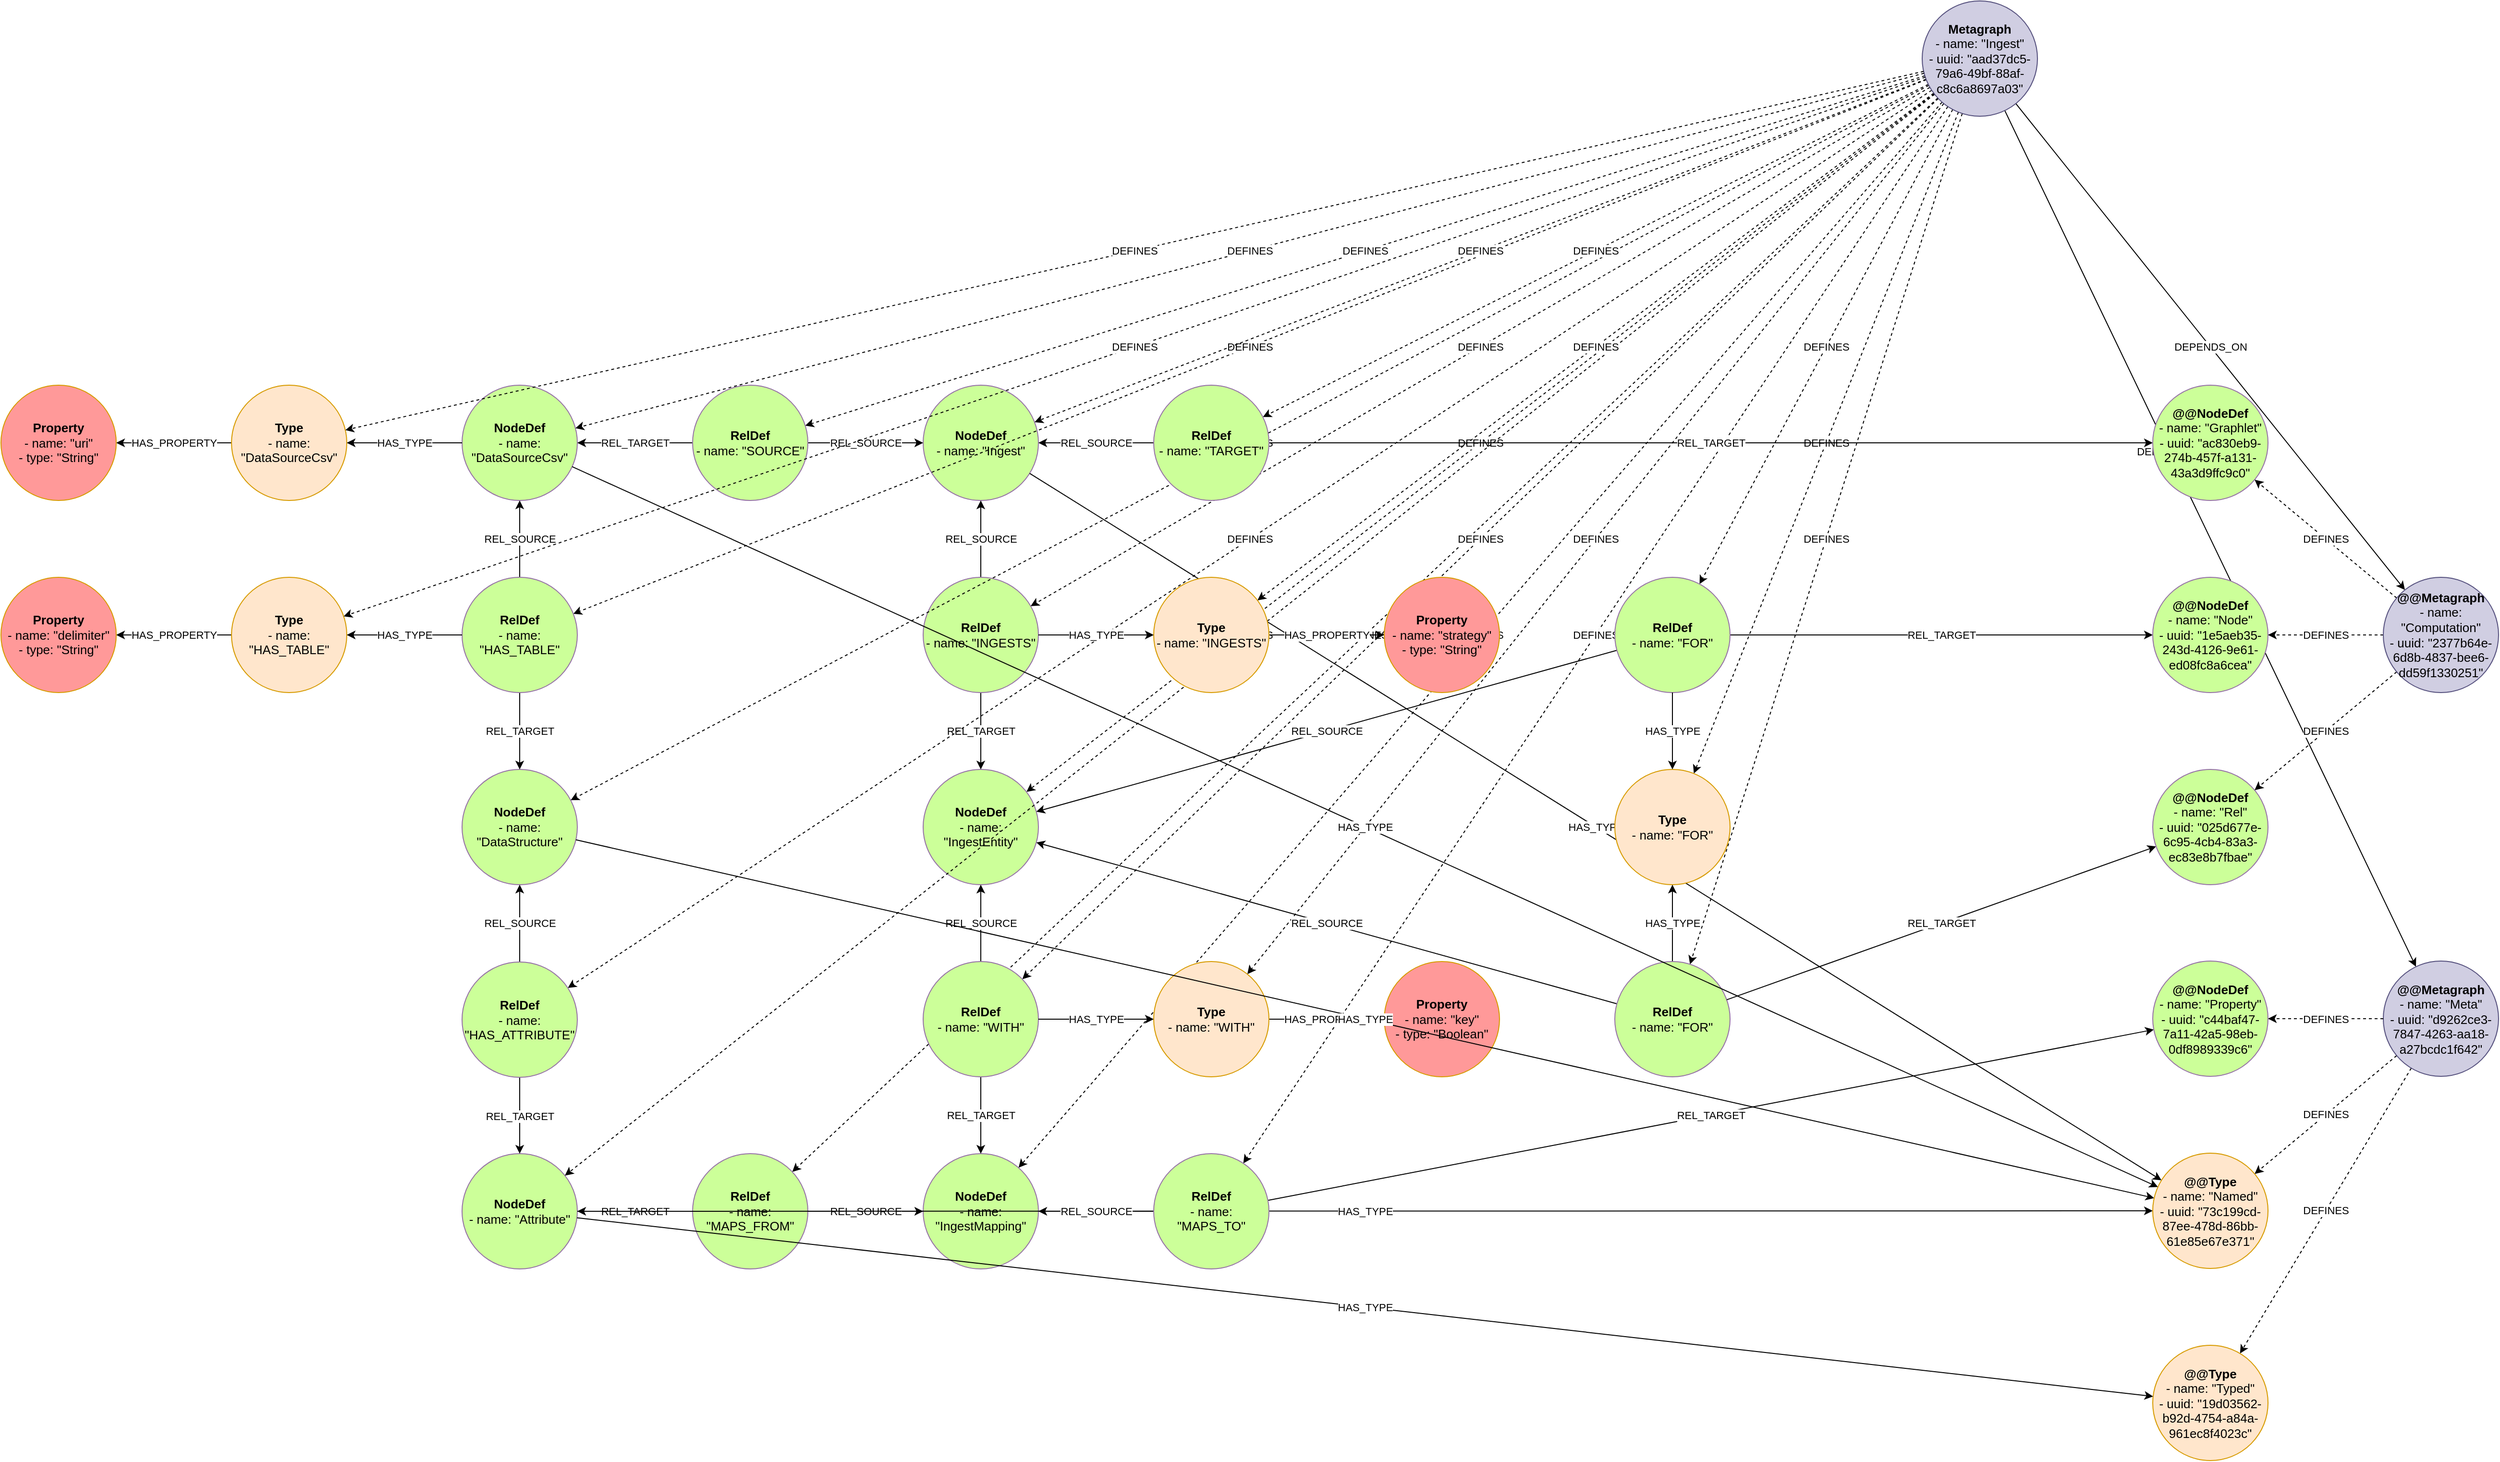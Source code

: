<mxfile>
    <diagram id="cARI9U6U7A56AWil5Q7_" name="Page-1">
        <mxGraphModel dx="1474" dy="1643" grid="1" gridSize="10" guides="1" tooltips="1" connect="1" arrows="1" fold="1" page="1" pageScale="1" pageWidth="1169" pageHeight="827" math="0" shadow="0">
            <root>
                <mxCell id="0"/>
                <mxCell id="1" parent="0"/>
                <mxCell id="117" value="DEFINES" style="edgeStyle=none;html=1;dashed=1;" parent="1" source="15" target="5" edge="1">
                    <mxGeometry relative="1" as="geometry"/>
                </mxCell>
                <mxCell id="119" value="DEFINES" style="edgeStyle=none;html=1;dashed=1;" parent="1" source="15" target="39" edge="1">
                    <mxGeometry relative="1" as="geometry"/>
                </mxCell>
                <mxCell id="4" value="&lt;b&gt;&lt;font style=&quot;font-size: 13px&quot; color=&quot;#000000&quot;&gt;NodeDef&lt;br&gt;&lt;/font&gt;&lt;/b&gt;&lt;span style=&quot;color: rgb(0 , 0 , 0) ; font-size: 13px&quot;&gt;- name: &quot;Ingest&quot;&lt;/span&gt;&lt;b&gt;&lt;font style=&quot;font-size: 13px&quot; color=&quot;#000000&quot;&gt;&lt;br&gt;&lt;/font&gt;&lt;/b&gt;" style="ellipse;whiteSpace=wrap;html=1;aspect=fixed;direction=west;strokeColor=#9673a6;fillColor=#CCFF99;" parent="1" vertex="1">
                    <mxGeometry x="2160" y="440" width="120" height="120" as="geometry"/>
                </mxCell>
                <mxCell id="5" value="&lt;b&gt;&lt;font style=&quot;font-size: 13px&quot; color=&quot;#000000&quot;&gt;NodeDef&lt;br&gt;&lt;/font&gt;&lt;/b&gt;&lt;span style=&quot;color: rgb(0 , 0 , 0) ; font-size: 13px&quot;&gt;- name: &quot;IngestEntity&quot;&lt;/span&gt;&lt;b&gt;&lt;font style=&quot;font-size: 13px&quot; color=&quot;#000000&quot;&gt;&lt;br&gt;&lt;/font&gt;&lt;/b&gt;" style="ellipse;whiteSpace=wrap;html=1;aspect=fixed;direction=west;strokeColor=#9673a6;fillColor=#CCFF99;" parent="1" vertex="1">
                    <mxGeometry x="2160" y="840" width="120" height="120" as="geometry"/>
                </mxCell>
                <mxCell id="6" value="&lt;b&gt;&lt;font style=&quot;font-size: 13px&quot; color=&quot;#000000&quot;&gt;NodeDef&lt;br&gt;&lt;/font&gt;&lt;/b&gt;&lt;span style=&quot;color: rgb(0 , 0 , 0) ; font-size: 13px&quot;&gt;- name: &quot;IngestMapping&quot;&lt;/span&gt;&lt;b&gt;&lt;font style=&quot;font-size: 13px&quot; color=&quot;#000000&quot;&gt;&lt;br&gt;&lt;/font&gt;&lt;/b&gt;" style="ellipse;whiteSpace=wrap;html=1;aspect=fixed;direction=west;strokeColor=#9673a6;fillColor=#CCFF99;" parent="1" vertex="1">
                    <mxGeometry x="2160" y="1240" width="120" height="120" as="geometry"/>
                </mxCell>
                <mxCell id="7" value="&lt;b&gt;&lt;font style=&quot;font-size: 13px&quot; color=&quot;#000000&quot;&gt;NodeDef&lt;br&gt;&lt;/font&gt;&lt;/b&gt;&lt;span style=&quot;color: rgb(0 , 0 , 0) ; font-size: 13px&quot;&gt;- name: &quot;DataSourceCsv&quot;&lt;/span&gt;&lt;b&gt;&lt;font style=&quot;font-size: 13px&quot; color=&quot;#000000&quot;&gt;&lt;br&gt;&lt;/font&gt;&lt;/b&gt;" style="ellipse;whiteSpace=wrap;html=1;aspect=fixed;direction=west;strokeColor=#9673a6;fillColor=#CCFF99;" parent="1" vertex="1">
                    <mxGeometry x="1680" y="440" width="120" height="120" as="geometry"/>
                </mxCell>
                <mxCell id="8" value="&lt;b&gt;&lt;font style=&quot;font-size: 13px&quot; color=&quot;#000000&quot;&gt;NodeDef&lt;br&gt;&lt;/font&gt;&lt;/b&gt;&lt;span style=&quot;color: rgb(0 , 0 , 0) ; font-size: 13px&quot;&gt;- name: &quot;DataStructure&quot;&lt;/span&gt;&lt;b&gt;&lt;font style=&quot;font-size: 13px&quot; color=&quot;#000000&quot;&gt;&lt;br&gt;&lt;/font&gt;&lt;/b&gt;" style="ellipse;whiteSpace=wrap;html=1;aspect=fixed;direction=west;strokeColor=#9673a6;fillColor=#CCFF99;" parent="1" vertex="1">
                    <mxGeometry x="1680" y="840" width="120" height="120" as="geometry"/>
                </mxCell>
                <mxCell id="9" value="&lt;b&gt;&lt;font style=&quot;font-size: 13px&quot; color=&quot;#000000&quot;&gt;NodeDef&lt;br&gt;&lt;/font&gt;&lt;/b&gt;&lt;span style=&quot;color: rgb(0 , 0 , 0) ; font-size: 13px&quot;&gt;- name: &quot;Attribute&quot;&lt;/span&gt;&lt;b&gt;&lt;font style=&quot;font-size: 13px&quot; color=&quot;#000000&quot;&gt;&lt;br&gt;&lt;/font&gt;&lt;/b&gt;" style="ellipse;whiteSpace=wrap;html=1;aspect=fixed;direction=west;strokeColor=#9673a6;fillColor=#CCFF99;" parent="1" vertex="1">
                    <mxGeometry x="1680" y="1240" width="120" height="120" as="geometry"/>
                </mxCell>
                <mxCell id="24" value="REL_SOURCE" style="edgeStyle=none;html=1;" parent="1" source="10" target="4" edge="1">
                    <mxGeometry relative="1" as="geometry"/>
                </mxCell>
                <mxCell id="25" value="REL_TARGET" style="edgeStyle=none;html=1;" parent="1" source="10" target="5" edge="1">
                    <mxGeometry relative="1" as="geometry"/>
                </mxCell>
                <mxCell id="10" value="&lt;b&gt;&lt;font style=&quot;font-size: 13px&quot; color=&quot;#000000&quot;&gt;RelDef&lt;br&gt;&lt;/font&gt;&lt;/b&gt;&lt;span style=&quot;color: rgb(0 , 0 , 0) ; font-size: 13px&quot;&gt;- name: &quot;INGESTS&quot;&lt;/span&gt;&lt;b&gt;&lt;font style=&quot;font-size: 13px&quot; color=&quot;#000000&quot;&gt;&lt;br&gt;&lt;/font&gt;&lt;/b&gt;" style="ellipse;whiteSpace=wrap;html=1;aspect=fixed;direction=west;strokeColor=#9673a6;fillColor=#CCFF99;" parent="1" vertex="1">
                    <mxGeometry x="2160" y="640" width="120" height="120" as="geometry"/>
                </mxCell>
                <mxCell id="14" value="HAS_TYPE" style="edgeStyle=none;html=1;" parent="1" source="4" target="140" edge="1">
                    <mxGeometry relative="1" as="geometry">
                        <mxPoint x="2400.0" y="730" as="sourcePoint"/>
                        <mxPoint x="2220" y="360" as="targetPoint"/>
                    </mxGeometry>
                </mxCell>
                <mxCell id="102" value="DEFINES" style="edgeStyle=none;html=1;dashed=1;" parent="1" source="15" target="18" edge="1">
                    <mxGeometry relative="1" as="geometry"/>
                </mxCell>
                <mxCell id="103" value="DEFINES" style="edgeStyle=none;html=1;dashed=1;" parent="1" source="15" target="8" edge="1">
                    <mxGeometry relative="1" as="geometry"/>
                </mxCell>
                <mxCell id="104" value="DEFINES" style="edgeStyle=none;html=1;dashed=1;" parent="1" source="15" target="19" edge="1">
                    <mxGeometry relative="1" as="geometry">
                        <mxPoint x="1670" y="1030" as="targetPoint"/>
                    </mxGeometry>
                </mxCell>
                <mxCell id="105" value="DEFINES" style="edgeStyle=none;html=1;dashed=1;" parent="1" source="15" target="9" edge="1">
                    <mxGeometry relative="1" as="geometry"/>
                </mxCell>
                <mxCell id="106" value="DEFINES" style="edgeStyle=none;html=1;dashed=1;" parent="1" source="15" target="28" edge="1">
                    <mxGeometry relative="1" as="geometry"/>
                </mxCell>
                <mxCell id="110" value="DEFINES" style="edgeStyle=none;html=1;dashed=1;" parent="1" source="15" target="31" edge="1">
                    <mxGeometry relative="1" as="geometry"/>
                </mxCell>
                <mxCell id="113" value="DEFINES" style="edgeStyle=none;html=1;dashed=1;" parent="1" source="15" target="4" edge="1">
                    <mxGeometry relative="1" as="geometry"/>
                </mxCell>
                <mxCell id="114" value="DEFINES" style="edgeStyle=none;html=1;dashed=1;" parent="1" source="15" target="80" edge="1">
                    <mxGeometry relative="1" as="geometry"/>
                </mxCell>
                <mxCell id="115" value="DEFINES" style="edgeStyle=none;html=1;dashed=1;" parent="1" source="15" target="10" edge="1">
                    <mxGeometry relative="1" as="geometry"/>
                </mxCell>
                <mxCell id="116" value="DEFINES" style="edgeStyle=none;html=1;dashed=1;" parent="1" source="15" target="35" edge="1">
                    <mxGeometry relative="1" as="geometry"/>
                </mxCell>
                <mxCell id="118" value="DEFINES" style="edgeStyle=none;html=1;dashed=1;" parent="1" source="15" target="17" edge="1">
                    <mxGeometry relative="1" as="geometry"/>
                </mxCell>
                <mxCell id="120" value="DEFINES" style="edgeStyle=none;html=1;dashed=1;" parent="1" source="15" target="6" edge="1">
                    <mxGeometry relative="1" as="geometry"/>
                </mxCell>
                <mxCell id="121" value="DEFINES" style="edgeStyle=none;html=1;dashed=1;" parent="1" source="15" target="95" edge="1">
                    <mxGeometry relative="1" as="geometry"/>
                </mxCell>
                <mxCell id="124" value="DEFINES" style="edgeStyle=none;html=1;dashed=1;" parent="1" source="15" target="85" edge="1">
                    <mxGeometry relative="1" as="geometry"/>
                </mxCell>
                <mxCell id="125" value="DEFINES" style="edgeStyle=none;html=1;dashed=1;" parent="1" source="15" target="86" edge="1">
                    <mxGeometry relative="1" as="geometry"/>
                </mxCell>
                <mxCell id="126" value="DEFINES" style="edgeStyle=none;html=1;dashed=1;" parent="1" source="15" target="88" edge="1">
                    <mxGeometry relative="1" as="geometry"/>
                </mxCell>
                <mxCell id="127" value="DEPENDS_ON" style="edgeStyle=none;html=1;" parent="1" source="15" target="139" edge="1">
                    <mxGeometry relative="1" as="geometry">
                        <mxPoint x="3240" y="40" as="targetPoint"/>
                    </mxGeometry>
                </mxCell>
                <mxCell id="133" value="DEPENDS_ON" style="edgeStyle=none;html=1;" parent="1" source="15" target="132" edge="1">
                    <mxGeometry x="-0.2" y="4" relative="1" as="geometry">
                        <mxPoint as="offset"/>
                    </mxGeometry>
                </mxCell>
                <mxCell id="15" value="&lt;font color=&quot;#000000&quot;&gt;&lt;b style=&quot;font-size: 13px&quot;&gt;Metagraph&lt;/b&gt;&lt;br&gt;&lt;span style=&quot;font-size: 13px&quot;&gt;- name: &quot;Ingest&quot;&lt;/span&gt;&lt;br&gt;&lt;span style=&quot;font-size: 13px&quot;&gt;- uuid: &quot;aad37dc5-79a6-49bf-88af-c8c6a8697a03&quot;&lt;/span&gt;&lt;br&gt;&lt;/font&gt;" style="ellipse;whiteSpace=wrap;html=1;aspect=fixed;direction=west;strokeColor=#56517e;fillColor=#d0cee2;" parent="1" vertex="1">
                    <mxGeometry x="3200" y="40" width="120" height="120" as="geometry"/>
                </mxCell>
                <mxCell id="16" value="DEFINES" style="edgeStyle=none;html=1;dashed=1;" parent="1" source="15" target="7" edge="1">
                    <mxGeometry relative="1" as="geometry">
                        <mxPoint x="2859.235" y="1179.997" as="sourcePoint"/>
                        <mxPoint x="2490" y="510" as="targetPoint"/>
                    </mxGeometry>
                </mxCell>
                <mxCell id="26" value="REL_SOURCE" style="edgeStyle=none;html=1;" parent="1" source="17" target="5" edge="1">
                    <mxGeometry relative="1" as="geometry"/>
                </mxCell>
                <mxCell id="27" value="REL_TARGET" style="edgeStyle=none;html=1;" parent="1" source="17" target="6" edge="1">
                    <mxGeometry relative="1" as="geometry"/>
                </mxCell>
                <mxCell id="17" value="&lt;b&gt;&lt;font style=&quot;font-size: 13px&quot; color=&quot;#000000&quot;&gt;RelDef&lt;br&gt;&lt;/font&gt;&lt;/b&gt;&lt;span style=&quot;color: rgb(0 , 0 , 0) ; font-size: 13px&quot;&gt;- name: &quot;WITH&quot;&lt;/span&gt;&lt;b&gt;&lt;font style=&quot;font-size: 13px&quot; color=&quot;#000000&quot;&gt;&lt;br&gt;&lt;/font&gt;&lt;/b&gt;" style="ellipse;whiteSpace=wrap;html=1;aspect=fixed;direction=west;strokeColor=#9673a6;fillColor=#CCFF99;" parent="1" vertex="1">
                    <mxGeometry x="2160" y="1040" width="120" height="120" as="geometry"/>
                </mxCell>
                <mxCell id="22" value="REL_SOURCE" style="edgeStyle=none;html=1;" parent="1" source="18" target="7" edge="1">
                    <mxGeometry relative="1" as="geometry"/>
                </mxCell>
                <mxCell id="23" value="REL_TARGET" style="edgeStyle=none;html=1;" parent="1" source="18" target="8" edge="1">
                    <mxGeometry relative="1" as="geometry"/>
                </mxCell>
                <mxCell id="18" value="&lt;b&gt;&lt;font style=&quot;font-size: 13px&quot; color=&quot;#000000&quot;&gt;RelDef&lt;br&gt;&lt;/font&gt;&lt;/b&gt;&lt;span style=&quot;color: rgb(0 , 0 , 0) ; font-size: 13px&quot;&gt;- name: &quot;HAS_TABLE&quot;&lt;/span&gt;&lt;b&gt;&lt;font style=&quot;font-size: 13px&quot; color=&quot;#000000&quot;&gt;&lt;br&gt;&lt;/font&gt;&lt;/b&gt;" style="ellipse;whiteSpace=wrap;html=1;aspect=fixed;direction=west;strokeColor=#9673a6;fillColor=#CCFF99;" parent="1" vertex="1">
                    <mxGeometry x="1680" y="640" width="120" height="120" as="geometry"/>
                </mxCell>
                <mxCell id="20" value="REL_SOURCE" style="edgeStyle=none;html=1;" parent="1" source="19" target="8" edge="1">
                    <mxGeometry relative="1" as="geometry"/>
                </mxCell>
                <mxCell id="21" value="REL_TARGET" style="edgeStyle=none;html=1;" parent="1" source="19" target="9" edge="1">
                    <mxGeometry relative="1" as="geometry"/>
                </mxCell>
                <mxCell id="19" value="&lt;b&gt;&lt;font style=&quot;font-size: 13px&quot; color=&quot;#000000&quot;&gt;RelDef&lt;br&gt;&lt;/font&gt;&lt;/b&gt;&lt;span style=&quot;color: rgb(0 , 0 , 0) ; font-size: 13px&quot;&gt;- name: &quot;HAS_ATTRIBUTE&quot;&lt;/span&gt;&lt;b&gt;&lt;font style=&quot;font-size: 13px&quot; color=&quot;#000000&quot;&gt;&lt;br&gt;&lt;/font&gt;&lt;/b&gt;" style="ellipse;whiteSpace=wrap;html=1;aspect=fixed;direction=west;strokeColor=#9673a6;fillColor=#CCFF99;" parent="1" vertex="1">
                    <mxGeometry x="1680" y="1040.5" width="120" height="120" as="geometry"/>
                </mxCell>
                <mxCell id="29" value="REL_SOURCE" style="edgeStyle=none;html=1;" parent="1" source="28" target="4" edge="1">
                    <mxGeometry relative="1" as="geometry">
                        <mxPoint x="2120.0" y="500" as="sourcePoint"/>
                    </mxGeometry>
                </mxCell>
                <mxCell id="30" value="REL_TARGET" style="edgeStyle=none;html=1;" parent="1" source="28" target="7" edge="1">
                    <mxGeometry relative="1" as="geometry"/>
                </mxCell>
                <mxCell id="28" value="&lt;b&gt;&lt;font style=&quot;font-size: 13px&quot; color=&quot;#000000&quot;&gt;RelDef&lt;br&gt;&lt;/font&gt;&lt;/b&gt;&lt;span style=&quot;color: rgb(0 , 0 , 0) ; font-size: 13px&quot;&gt;- name: &quot;SOURCE&quot;&lt;/span&gt;&lt;b&gt;&lt;font style=&quot;font-size: 13px&quot; color=&quot;#000000&quot;&gt;&lt;br&gt;&lt;/font&gt;&lt;/b&gt;" style="ellipse;whiteSpace=wrap;html=1;aspect=fixed;direction=west;strokeColor=#9673a6;fillColor=#CCFF99;" parent="1" vertex="1">
                    <mxGeometry x="1920" y="440" width="120" height="120" as="geometry"/>
                </mxCell>
                <mxCell id="32" value="REL_SOURCE" style="edgeStyle=none;html=1;" parent="1" source="31" target="6" edge="1">
                    <mxGeometry relative="1" as="geometry"/>
                </mxCell>
                <mxCell id="33" value="REL_TARGET" style="edgeStyle=none;html=1;" parent="1" source="31" target="9" edge="1">
                    <mxGeometry relative="1" as="geometry"/>
                </mxCell>
                <mxCell id="31" value="&lt;b&gt;&lt;font style=&quot;font-size: 13px&quot; color=&quot;#000000&quot;&gt;RelDef&lt;br&gt;&lt;/font&gt;&lt;/b&gt;&lt;span style=&quot;color: rgb(0 , 0 , 0) ; font-size: 13px&quot;&gt;- name: &quot;MAPS_FROM&quot;&lt;/span&gt;&lt;b&gt;&lt;font style=&quot;font-size: 13px&quot; color=&quot;#000000&quot;&gt;&lt;br&gt;&lt;/font&gt;&lt;/b&gt;" style="ellipse;whiteSpace=wrap;html=1;aspect=fixed;direction=west;strokeColor=#9673a6;fillColor=#CCFF99;" parent="1" vertex="1">
                    <mxGeometry x="1920" y="1240" width="120" height="120" as="geometry"/>
                </mxCell>
                <mxCell id="34" value="HAS_PROPERTY" style="edgeStyle=none;html=1;" parent="1" source="35" target="36" edge="1">
                    <mxGeometry relative="1" as="geometry"/>
                </mxCell>
                <mxCell id="35" value="&lt;font style=&quot;font-size: 13px&quot; color=&quot;#000000&quot;&gt;&lt;b&gt;Type&lt;/b&gt;&lt;br&gt;- name: &quot;&lt;/font&gt;&lt;span style=&quot;color: rgb(0 , 0 , 0) ; font-size: 13px&quot;&gt;INGESTS&lt;/span&gt;&lt;font style=&quot;font-size: 13px&quot; color=&quot;#000000&quot;&gt;&quot;&lt;br&gt;&lt;/font&gt;" style="ellipse;whiteSpace=wrap;html=1;aspect=fixed;direction=west;fillColor=#ffe6cc;strokeColor=#d79b00;" parent="1" vertex="1">
                    <mxGeometry x="2400" y="640" width="120" height="120" as="geometry"/>
                </mxCell>
                <mxCell id="36" value="&lt;font style=&quot;font-size: 13px&quot; color=&quot;#000000&quot;&gt;&lt;b&gt;Property&lt;/b&gt;&lt;br&gt;- name: &quot;strategy&quot;&lt;br&gt;- type: &quot;String&quot;&lt;br&gt;&lt;/font&gt;" style="ellipse;whiteSpace=wrap;html=1;aspect=fixed;direction=west;strokeColor=#d79b00;fillColor=#FF9999;" parent="1" vertex="1">
                    <mxGeometry x="2640" y="640" width="120" height="120" as="geometry"/>
                </mxCell>
                <mxCell id="37" value="HAS_TYPE" style="edgeStyle=none;html=1;" parent="1" source="10" target="35" edge="1">
                    <mxGeometry relative="1" as="geometry">
                        <mxPoint x="2280" y="700" as="sourcePoint"/>
                        <mxPoint x="2520" y="930" as="targetPoint"/>
                    </mxGeometry>
                </mxCell>
                <mxCell id="38" value="HAS_PROPERTY" style="edgeStyle=none;html=1;" parent="1" source="39" target="40" edge="1">
                    <mxGeometry relative="1" as="geometry"/>
                </mxCell>
                <mxCell id="39" value="&lt;font style=&quot;font-size: 13px&quot; color=&quot;#000000&quot;&gt;&lt;b&gt;Type&lt;/b&gt;&lt;br&gt;- name: &quot;&lt;/font&gt;&lt;span style=&quot;color: rgb(0 , 0 , 0) ; font-size: 13px&quot;&gt;WITH&lt;/span&gt;&lt;font style=&quot;font-size: 13px&quot; color=&quot;#000000&quot;&gt;&quot;&lt;br&gt;&lt;/font&gt;" style="ellipse;whiteSpace=wrap;html=1;aspect=fixed;direction=west;fillColor=#ffe6cc;strokeColor=#d79b00;" parent="1" vertex="1">
                    <mxGeometry x="2400" y="1040" width="120" height="120" as="geometry"/>
                </mxCell>
                <mxCell id="40" value="&lt;font style=&quot;font-size: 13px&quot; color=&quot;#000000&quot;&gt;&lt;b&gt;Property&lt;/b&gt;&lt;br&gt;- name: &quot;key&quot;&lt;br&gt;- type: &quot;Boolean&quot;&lt;br&gt;&lt;/font&gt;" style="ellipse;whiteSpace=wrap;html=1;aspect=fixed;direction=west;strokeColor=#d79b00;fillColor=#FF9999;" parent="1" vertex="1">
                    <mxGeometry x="2640" y="1040" width="120" height="120" as="geometry"/>
                </mxCell>
                <mxCell id="41" value="HAS_TYPE" style="edgeStyle=none;html=1;" parent="1" source="17" target="39" edge="1">
                    <mxGeometry relative="1" as="geometry">
                        <mxPoint x="2280" y="1100" as="sourcePoint"/>
                        <mxPoint x="2520" y="1330" as="targetPoint"/>
                    </mxGeometry>
                </mxCell>
                <mxCell id="51" value="HAS_PROPERTY" style="edgeStyle=none;html=1;" parent="1" source="47" target="50" edge="1">
                    <mxGeometry relative="1" as="geometry"/>
                </mxCell>
                <mxCell id="47" value="&lt;font style=&quot;font-size: 13px&quot; color=&quot;#000000&quot;&gt;&lt;b&gt;Type&lt;/b&gt;&lt;br&gt;- name: &quot;&lt;/font&gt;&lt;span style=&quot;color: rgb(0 , 0 , 0) ; font-size: 13px&quot;&gt;DataSourceCsv&lt;/span&gt;&lt;font style=&quot;font-size: 13px&quot; color=&quot;#000000&quot;&gt;&quot;&lt;br&gt;&lt;/font&gt;" style="ellipse;whiteSpace=wrap;html=1;aspect=fixed;direction=west;fillColor=#ffe6cc;strokeColor=#d79b00;" parent="1" vertex="1">
                    <mxGeometry x="1440" y="440" width="120" height="120" as="geometry"/>
                </mxCell>
                <mxCell id="49" value="HAS_TYPE" style="edgeStyle=none;html=1;" parent="1" source="7" target="47" edge="1">
                    <mxGeometry relative="1" as="geometry">
                        <mxPoint x="1100" y="730" as="sourcePoint"/>
                        <mxPoint x="1340" y="960" as="targetPoint"/>
                    </mxGeometry>
                </mxCell>
                <mxCell id="50" value="&lt;font style=&quot;font-size: 13px&quot; color=&quot;#000000&quot;&gt;&lt;b&gt;Property&lt;/b&gt;&lt;br&gt;- name: &quot;uri&quot;&lt;br&gt;- type: &quot;String&quot;&lt;br&gt;&lt;/font&gt;" style="ellipse;whiteSpace=wrap;html=1;aspect=fixed;direction=west;strokeColor=#d79b00;fillColor=#FF9999;" parent="1" vertex="1">
                    <mxGeometry x="1200" y="440" width="120" height="120" as="geometry"/>
                </mxCell>
                <mxCell id="52" value="DEFINES" style="edgeStyle=none;html=1;dashed=1;" parent="1" source="15" target="47" edge="1">
                    <mxGeometry relative="1" as="geometry">
                        <mxPoint x="1316.093" y="148.411" as="sourcePoint"/>
                        <mxPoint x="1703.951" y="471.536" as="targetPoint"/>
                    </mxGeometry>
                </mxCell>
                <mxCell id="56" value="HAS_PROPERTY" style="edgeStyle=none;html=1;" parent="1" source="57" target="59" edge="1">
                    <mxGeometry relative="1" as="geometry"/>
                </mxCell>
                <mxCell id="57" value="&lt;font style=&quot;font-size: 13px&quot; color=&quot;#000000&quot;&gt;&lt;b&gt;Type&lt;/b&gt;&lt;br&gt;- name: &quot;&lt;/font&gt;&lt;span style=&quot;color: rgb(0 , 0 , 0) ; font-size: 13px&quot;&gt;HAS_TABLE&lt;/span&gt;&lt;font style=&quot;font-size: 13px&quot; color=&quot;#000000&quot;&gt;&quot;&lt;br&gt;&lt;/font&gt;" style="ellipse;whiteSpace=wrap;html=1;aspect=fixed;direction=west;fillColor=#ffe6cc;strokeColor=#d79b00;" parent="1" vertex="1">
                    <mxGeometry x="1440" y="640" width="120" height="120" as="geometry"/>
                </mxCell>
                <mxCell id="58" value="HAS_TYPE" style="edgeStyle=none;html=1;" parent="1" source="18" target="57" edge="1">
                    <mxGeometry relative="1" as="geometry">
                        <mxPoint x="1680.0" y="700" as="sourcePoint"/>
                        <mxPoint x="1340" y="1160" as="targetPoint"/>
                    </mxGeometry>
                </mxCell>
                <mxCell id="59" value="&lt;font style=&quot;font-size: 13px&quot; color=&quot;#000000&quot;&gt;&lt;b&gt;Property&lt;/b&gt;&lt;br&gt;- name: &quot;delimiter&quot;&lt;br&gt;- type: &quot;String&quot;&lt;br&gt;&lt;/font&gt;" style="ellipse;whiteSpace=wrap;html=1;aspect=fixed;direction=west;strokeColor=#d79b00;fillColor=#FF9999;" parent="1" vertex="1">
                    <mxGeometry x="1200" y="640" width="120" height="120" as="geometry"/>
                </mxCell>
                <mxCell id="62" value="HAS_TYPE" style="edgeStyle=none;html=1;" parent="1" source="8" target="140" edge="1">
                    <mxGeometry relative="1" as="geometry">
                        <mxPoint x="1680.0" y="900" as="sourcePoint"/>
                        <mxPoint x="1560" y="900" as="targetPoint"/>
                    </mxGeometry>
                </mxCell>
                <mxCell id="70" value="HAS_TYPE" style="edgeStyle=none;html=1;" parent="1" source="9" target="140" edge="1">
                    <mxGeometry relative="1" as="geometry">
                        <mxPoint x="1680.0" y="1300" as="sourcePoint"/>
                        <mxPoint x="1340" y="1760" as="targetPoint"/>
                    </mxGeometry>
                </mxCell>
                <mxCell id="78" value="REL_SOURCE" style="edgeStyle=none;html=1;" parent="1" source="80" target="4" edge="1">
                    <mxGeometry relative="1" as="geometry">
                        <mxPoint x="2730.0" y="130" as="sourcePoint"/>
                        <mxPoint x="2770" y="130" as="targetPoint"/>
                    </mxGeometry>
                </mxCell>
                <mxCell id="79" value="REL_TARGET" style="edgeStyle=none;html=1;" parent="1" source="80" target="129" edge="1">
                    <mxGeometry relative="1" as="geometry">
                        <mxPoint x="3130" y="410" as="targetPoint"/>
                    </mxGeometry>
                </mxCell>
                <mxCell id="80" value="&lt;b&gt;&lt;font style=&quot;font-size: 13px&quot; color=&quot;#000000&quot;&gt;RelDef&lt;br&gt;&lt;/font&gt;&lt;/b&gt;&lt;span style=&quot;color: rgb(0 , 0 , 0) ; font-size: 13px&quot;&gt;- name: &quot;TARGET&quot;&lt;/span&gt;&lt;b&gt;&lt;font style=&quot;font-size: 13px&quot; color=&quot;#000000&quot;&gt;&lt;br&gt;&lt;/font&gt;&lt;/b&gt;" style="ellipse;whiteSpace=wrap;html=1;aspect=fixed;direction=west;strokeColor=#9673a6;fillColor=#CCFF99;" parent="1" vertex="1">
                    <mxGeometry x="2400" y="440" width="120" height="120" as="geometry"/>
                </mxCell>
                <mxCell id="83" value="REL_SOURCE" style="edgeStyle=none;html=1;" parent="1" source="85" target="5" edge="1">
                    <mxGeometry relative="1" as="geometry">
                        <mxPoint x="2550" y="770" as="targetPoint"/>
                    </mxGeometry>
                </mxCell>
                <mxCell id="84" value="REL_TARGET" style="edgeStyle=none;html=1;" parent="1" source="85" target="130" edge="1">
                    <mxGeometry relative="1" as="geometry">
                        <mxPoint x="3270" y="710" as="targetPoint"/>
                    </mxGeometry>
                </mxCell>
                <mxCell id="85" value="&lt;b&gt;&lt;font style=&quot;font-size: 13px&quot; color=&quot;#000000&quot;&gt;RelDef&lt;br&gt;&lt;/font&gt;&lt;/b&gt;&lt;span style=&quot;color: rgb(0 , 0 , 0) ; font-size: 13px&quot;&gt;- name: &quot;FOR&quot;&lt;/span&gt;&lt;b&gt;&lt;font style=&quot;font-size: 13px&quot; color=&quot;#000000&quot;&gt;&lt;br&gt;&lt;/font&gt;&lt;/b&gt;" style="ellipse;whiteSpace=wrap;html=1;aspect=fixed;direction=west;strokeColor=#9673a6;fillColor=#CCFF99;" parent="1" vertex="1">
                    <mxGeometry x="2880" y="640" width="120" height="120" as="geometry"/>
                </mxCell>
                <mxCell id="86" value="&lt;font style=&quot;font-size: 13px&quot; color=&quot;#000000&quot;&gt;&lt;b&gt;Type&lt;/b&gt;&lt;br&gt;- name: &quot;&lt;/font&gt;&lt;span style=&quot;color: rgb(0 , 0 , 0) ; font-size: 13px&quot;&gt;FOR&lt;/span&gt;&lt;font style=&quot;font-size: 13px&quot; color=&quot;#000000&quot;&gt;&quot;&lt;br&gt;&lt;/font&gt;" style="ellipse;whiteSpace=wrap;html=1;aspect=fixed;direction=west;fillColor=#ffe6cc;strokeColor=#d79b00;" parent="1" vertex="1">
                    <mxGeometry x="2880" y="840" width="120" height="120" as="geometry"/>
                </mxCell>
                <mxCell id="87" value="HAS_TYPE" style="edgeStyle=none;html=1;" parent="1" source="85" target="86" edge="1">
                    <mxGeometry relative="1" as="geometry">
                        <mxPoint x="2610" y="910" as="sourcePoint"/>
                        <mxPoint x="2850" y="1140" as="targetPoint"/>
                    </mxGeometry>
                </mxCell>
                <mxCell id="89" value="HAS_TYPE" style="edgeStyle=none;html=1;" parent="1" source="88" target="86" edge="1">
                    <mxGeometry relative="1" as="geometry"/>
                </mxCell>
                <mxCell id="90" value="REL_SOURCE" style="edgeStyle=none;html=1;" parent="1" source="88" target="5" edge="1">
                    <mxGeometry relative="1" as="geometry"/>
                </mxCell>
                <mxCell id="88" value="&lt;b&gt;&lt;font style=&quot;font-size: 13px&quot; color=&quot;#000000&quot;&gt;RelDef&lt;br&gt;&lt;/font&gt;&lt;/b&gt;&lt;span style=&quot;color: rgb(0 , 0 , 0) ; font-size: 13px&quot;&gt;- name: &quot;FOR&quot;&lt;/span&gt;&lt;b&gt;&lt;font style=&quot;font-size: 13px&quot; color=&quot;#000000&quot;&gt;&lt;br&gt;&lt;/font&gt;&lt;/b&gt;" style="ellipse;whiteSpace=wrap;html=1;aspect=fixed;direction=west;strokeColor=#9673a6;fillColor=#CCFF99;" parent="1" vertex="1">
                    <mxGeometry x="2880" y="1040" width="120" height="120" as="geometry"/>
                </mxCell>
                <mxCell id="91" value="REL_TARGET" style="edgeStyle=none;html=1;" parent="1" source="88" target="131" edge="1">
                    <mxGeometry relative="1" as="geometry">
                        <mxPoint x="3360.03" y="1138.18" as="targetPoint"/>
                        <mxPoint x="3090.002" y="1129.997" as="sourcePoint"/>
                    </mxGeometry>
                </mxCell>
                <mxCell id="93" value="REL_SOURCE" style="edgeStyle=none;html=1;" parent="1" source="95" target="6" edge="1">
                    <mxGeometry relative="1" as="geometry">
                        <mxPoint x="2280" y="1680" as="targetPoint"/>
                    </mxGeometry>
                </mxCell>
                <mxCell id="94" value="REL_TARGET" style="edgeStyle=none;html=1;" parent="1" source="95" target="134" edge="1">
                    <mxGeometry relative="1" as="geometry">
                        <mxPoint x="3010" y="1310" as="targetPoint"/>
                    </mxGeometry>
                </mxCell>
                <mxCell id="95" value="&lt;b&gt;&lt;font style=&quot;font-size: 13px&quot; color=&quot;#000000&quot;&gt;RelDef&lt;br&gt;&lt;/font&gt;&lt;/b&gt;&lt;span style=&quot;color: rgb(0 , 0 , 0) ; font-size: 13px&quot;&gt;- name: &quot;MAPS_TO&quot;&lt;/span&gt;&lt;b&gt;&lt;font style=&quot;font-size: 13px&quot; color=&quot;#000000&quot;&gt;&lt;br&gt;&lt;/font&gt;&lt;/b&gt;" style="ellipse;whiteSpace=wrap;html=1;aspect=fixed;direction=west;strokeColor=#9673a6;fillColor=#CCFF99;" parent="1" vertex="1">
                    <mxGeometry x="2400" y="1240" width="120" height="120" as="geometry"/>
                </mxCell>
                <mxCell id="98" value="DEFINES" style="edgeStyle=none;html=1;dashed=1;" parent="1" source="15" target="57" edge="1">
                    <mxGeometry relative="1" as="geometry">
                        <mxPoint x="1300.894" y="161.435" as="sourcePoint"/>
                        <mxPoint x="1479.236" y="458.487" as="targetPoint"/>
                    </mxGeometry>
                </mxCell>
                <mxCell id="129" value="&lt;b&gt;&lt;font style=&quot;font-size: 13px&quot; color=&quot;#000000&quot;&gt;@@NodeDef&lt;br&gt;&lt;/font&gt;&lt;/b&gt;&lt;span style=&quot;color: rgb(0 , 0 , 0) ; font-size: 13px&quot;&gt;- name: &quot;Graphlet&quot;&lt;br&gt;&lt;/span&gt;&lt;font color=&quot;#000000&quot;&gt;&lt;span style=&quot;font-size: 13px&quot;&gt;- uuid: &quot;ac830eb9-274b-457f-a131-43a3d9ffc9c0&quot;&lt;/span&gt;&lt;br&gt;&lt;/font&gt;" style="ellipse;whiteSpace=wrap;html=1;aspect=fixed;direction=west;strokeColor=#9673a6;fillColor=#CCFF99;" parent="1" vertex="1">
                    <mxGeometry x="3440" y="440" width="120" height="120" as="geometry"/>
                </mxCell>
                <mxCell id="130" value="&lt;b&gt;&lt;font style=&quot;font-size: 13px&quot; color=&quot;#000000&quot;&gt;@@NodeDef&lt;br&gt;&lt;/font&gt;&lt;/b&gt;&lt;span style=&quot;color: rgb(0 , 0 , 0) ; font-size: 13px&quot;&gt;- name: &quot;Node&quot;&lt;br&gt;&lt;/span&gt;&lt;font color=&quot;#000000&quot;&gt;&lt;span style=&quot;font-size: 13px&quot;&gt;- uuid: &quot;1e5aeb35-243d-4126-9e61-ed08fc8a6cea&quot;&lt;/span&gt;&lt;br&gt;&lt;/font&gt;" style="ellipse;whiteSpace=wrap;html=1;aspect=fixed;direction=west;strokeColor=#9673a6;fillColor=#CCFF99;shadow=0;sketch=0;" parent="1" vertex="1">
                    <mxGeometry x="3440" y="640" width="120" height="120" as="geometry"/>
                </mxCell>
                <mxCell id="131" value="&lt;b&gt;&lt;font style=&quot;font-size: 13px&quot; color=&quot;#000000&quot;&gt;@@NodeDef&lt;br&gt;&lt;/font&gt;&lt;/b&gt;&lt;span style=&quot;color: rgb(0 , 0 , 0) ; font-size: 13px&quot;&gt;- name: &quot;Rel&quot;&lt;br&gt;&lt;/span&gt;&lt;font color=&quot;#000000&quot;&gt;&lt;span style=&quot;font-size: 13px&quot;&gt;- uuid: &quot;025d677e-6c95-4cb4-83a3-ec83e8b7fbae&quot;&lt;/span&gt;&lt;br&gt;&lt;/font&gt;" style="ellipse;whiteSpace=wrap;html=1;aspect=fixed;direction=west;strokeColor=#9673a6;fillColor=#CCFF99;" parent="1" vertex="1">
                    <mxGeometry x="3440" y="840" width="120" height="120" as="geometry"/>
                </mxCell>
                <mxCell id="141" value="DEFINES" style="edgeStyle=none;html=1;dashed=1;" edge="1" parent="1" source="132" target="140">
                    <mxGeometry relative="1" as="geometry"/>
                </mxCell>
                <mxCell id="143" value="DEFINES" style="edgeStyle=none;html=1;dashed=1;" edge="1" parent="1" source="132" target="142">
                    <mxGeometry relative="1" as="geometry"/>
                </mxCell>
                <mxCell id="132" value="&lt;font color=&quot;#000000&quot;&gt;&lt;b style=&quot;font-size: 13px&quot;&gt;@@Metagraph&lt;/b&gt;&lt;br&gt;&lt;span style=&quot;font-size: 13px&quot;&gt;- name: &quot;Meta&quot;&lt;/span&gt;&lt;br&gt;&lt;span style=&quot;font-size: 13px&quot;&gt;- uuid: &quot;d9262ce3-7847-4263-aa18-a27bcdc1f642&quot;&lt;/span&gt;&lt;br&gt;&lt;/font&gt;" style="ellipse;whiteSpace=wrap;html=1;aspect=fixed;direction=west;strokeColor=#56517e;fillColor=#d0cee2;" parent="1" vertex="1">
                    <mxGeometry x="3680" y="1039.5" width="120" height="120" as="geometry"/>
                </mxCell>
                <mxCell id="134" value="&lt;b&gt;&lt;font style=&quot;font-size: 13px&quot; color=&quot;#000000&quot;&gt;@@NodeDef&lt;br&gt;&lt;/font&gt;&lt;/b&gt;&lt;span style=&quot;color: rgb(0 , 0 , 0) ; font-size: 13px&quot;&gt;- name: &quot;Property&quot;&lt;br&gt;&lt;/span&gt;&lt;font color=&quot;#000000&quot;&gt;&lt;span style=&quot;font-size: 13px&quot;&gt;- uuid: &quot;c44baf47-7a11-42a5-98eb-0df8989339c6&quot;&lt;/span&gt;&lt;br&gt;&lt;/font&gt;" style="ellipse;whiteSpace=wrap;html=1;aspect=fixed;direction=west;strokeColor=#9673a6;fillColor=#CCFF99;" parent="1" vertex="1">
                    <mxGeometry x="3440" y="1039.5" width="120" height="120" as="geometry"/>
                </mxCell>
                <mxCell id="135" value="DEFINES" style="edgeStyle=none;html=1;dashed=1;" parent="1" source="139" target="129" edge="1">
                    <mxGeometry relative="1" as="geometry">
                        <mxPoint x="3606.284" y="166.732" as="sourcePoint"/>
                        <mxPoint x="3233.666" y="353.167" as="targetPoint"/>
                    </mxGeometry>
                </mxCell>
                <mxCell id="136" value="DEFINES" style="edgeStyle=none;html=1;dashed=1;" parent="1" source="139" target="130" edge="1">
                    <mxGeometry relative="1" as="geometry">
                        <mxPoint x="3510" y="370" as="sourcePoint"/>
                        <mxPoint x="3510" y="450" as="targetPoint"/>
                    </mxGeometry>
                </mxCell>
                <mxCell id="137" value="DEFINES" style="edgeStyle=none;html=1;dashed=1;" parent="1" source="139" target="131" edge="1">
                    <mxGeometry relative="1" as="geometry">
                        <mxPoint x="3520" y="380" as="sourcePoint"/>
                        <mxPoint x="3520" y="460" as="targetPoint"/>
                    </mxGeometry>
                </mxCell>
                <mxCell id="138" value="DEFINES" style="edgeStyle=none;html=1;dashed=1;" parent="1" source="132" target="134" edge="1">
                    <mxGeometry relative="1" as="geometry">
                        <mxPoint x="3690" y="509.5" as="sourcePoint"/>
                        <mxPoint x="3570" y="509.5" as="targetPoint"/>
                    </mxGeometry>
                </mxCell>
                <mxCell id="139" value="&lt;font color=&quot;#000000&quot;&gt;&lt;b style=&quot;font-size: 13px&quot;&gt;@@Metagraph&lt;/b&gt;&lt;br&gt;&lt;span style=&quot;font-size: 13px&quot;&gt;- name: &quot;Computation&quot;&lt;/span&gt;&lt;br&gt;&lt;span style=&quot;font-size: 13px&quot;&gt;- uuid: &quot;2377b64e-6d8b-4837-bee6-dd59f1330251&quot;&lt;/span&gt;&lt;br&gt;&lt;/font&gt;" style="ellipse;whiteSpace=wrap;html=1;aspect=fixed;direction=west;strokeColor=#56517e;fillColor=#d0cee2;" vertex="1" parent="1">
                    <mxGeometry x="3680" y="640" width="120" height="120" as="geometry"/>
                </mxCell>
                <mxCell id="140" value="&lt;font color=&quot;#000000&quot;&gt;&lt;b style=&quot;font-size: 13px&quot;&gt;@@Type&lt;/b&gt;&lt;br&gt;&lt;span style=&quot;font-size: 13px&quot;&gt;- name: &quot;Named&quot;&lt;/span&gt;&lt;br&gt;&lt;span style=&quot;font-size: 13px&quot;&gt;- uuid: &quot;73c199cd-87ee-478d-86bb-61e85e67e371&quot;&lt;/span&gt;&lt;br&gt;&lt;/font&gt;" style="ellipse;whiteSpace=wrap;html=1;aspect=fixed;direction=west;fillColor=#ffe6cc;strokeColor=#d79b00;" vertex="1" parent="1">
                    <mxGeometry x="3440" y="1239.5" width="120" height="120" as="geometry"/>
                </mxCell>
                <mxCell id="142" value="&lt;font color=&quot;#000000&quot;&gt;&lt;b style=&quot;font-size: 13px&quot;&gt;@@Type&lt;/b&gt;&lt;br&gt;&lt;span style=&quot;font-size: 13px&quot;&gt;- name: &quot;Typed&quot;&lt;/span&gt;&lt;br&gt;&lt;span style=&quot;font-size: 13px&quot;&gt;- uuid: &quot;19d03562-b92d-4754-a84a-961ec8f4023c&quot;&lt;/span&gt;&lt;br&gt;&lt;/font&gt;" style="ellipse;whiteSpace=wrap;html=1;aspect=fixed;direction=west;fillColor=#ffe6cc;strokeColor=#d79b00;" vertex="1" parent="1">
                    <mxGeometry x="3440" y="1439.5" width="120" height="120" as="geometry"/>
                </mxCell>
                <mxCell id="144" value="HAS_TYPE" style="edgeStyle=none;html=1;" edge="1" parent="1" source="9" target="142">
                    <mxGeometry relative="1" as="geometry">
                        <mxPoint x="1730" y="1440" as="sourcePoint"/>
                        <mxPoint x="3370" y="1439.5" as="targetPoint"/>
                    </mxGeometry>
                </mxCell>
                <mxCell id="145" value="HAS_TYPE" style="edgeStyle=none;html=1;" edge="1" parent="1" source="7" target="140">
                    <mxGeometry relative="1" as="geometry">
                        <mxPoint x="1820" y="1320" as="sourcePoint"/>
                        <mxPoint x="3460" y="1319.5" as="targetPoint"/>
                    </mxGeometry>
                </mxCell>
            </root>
        </mxGraphModel>
    </diagram>
</mxfile>
